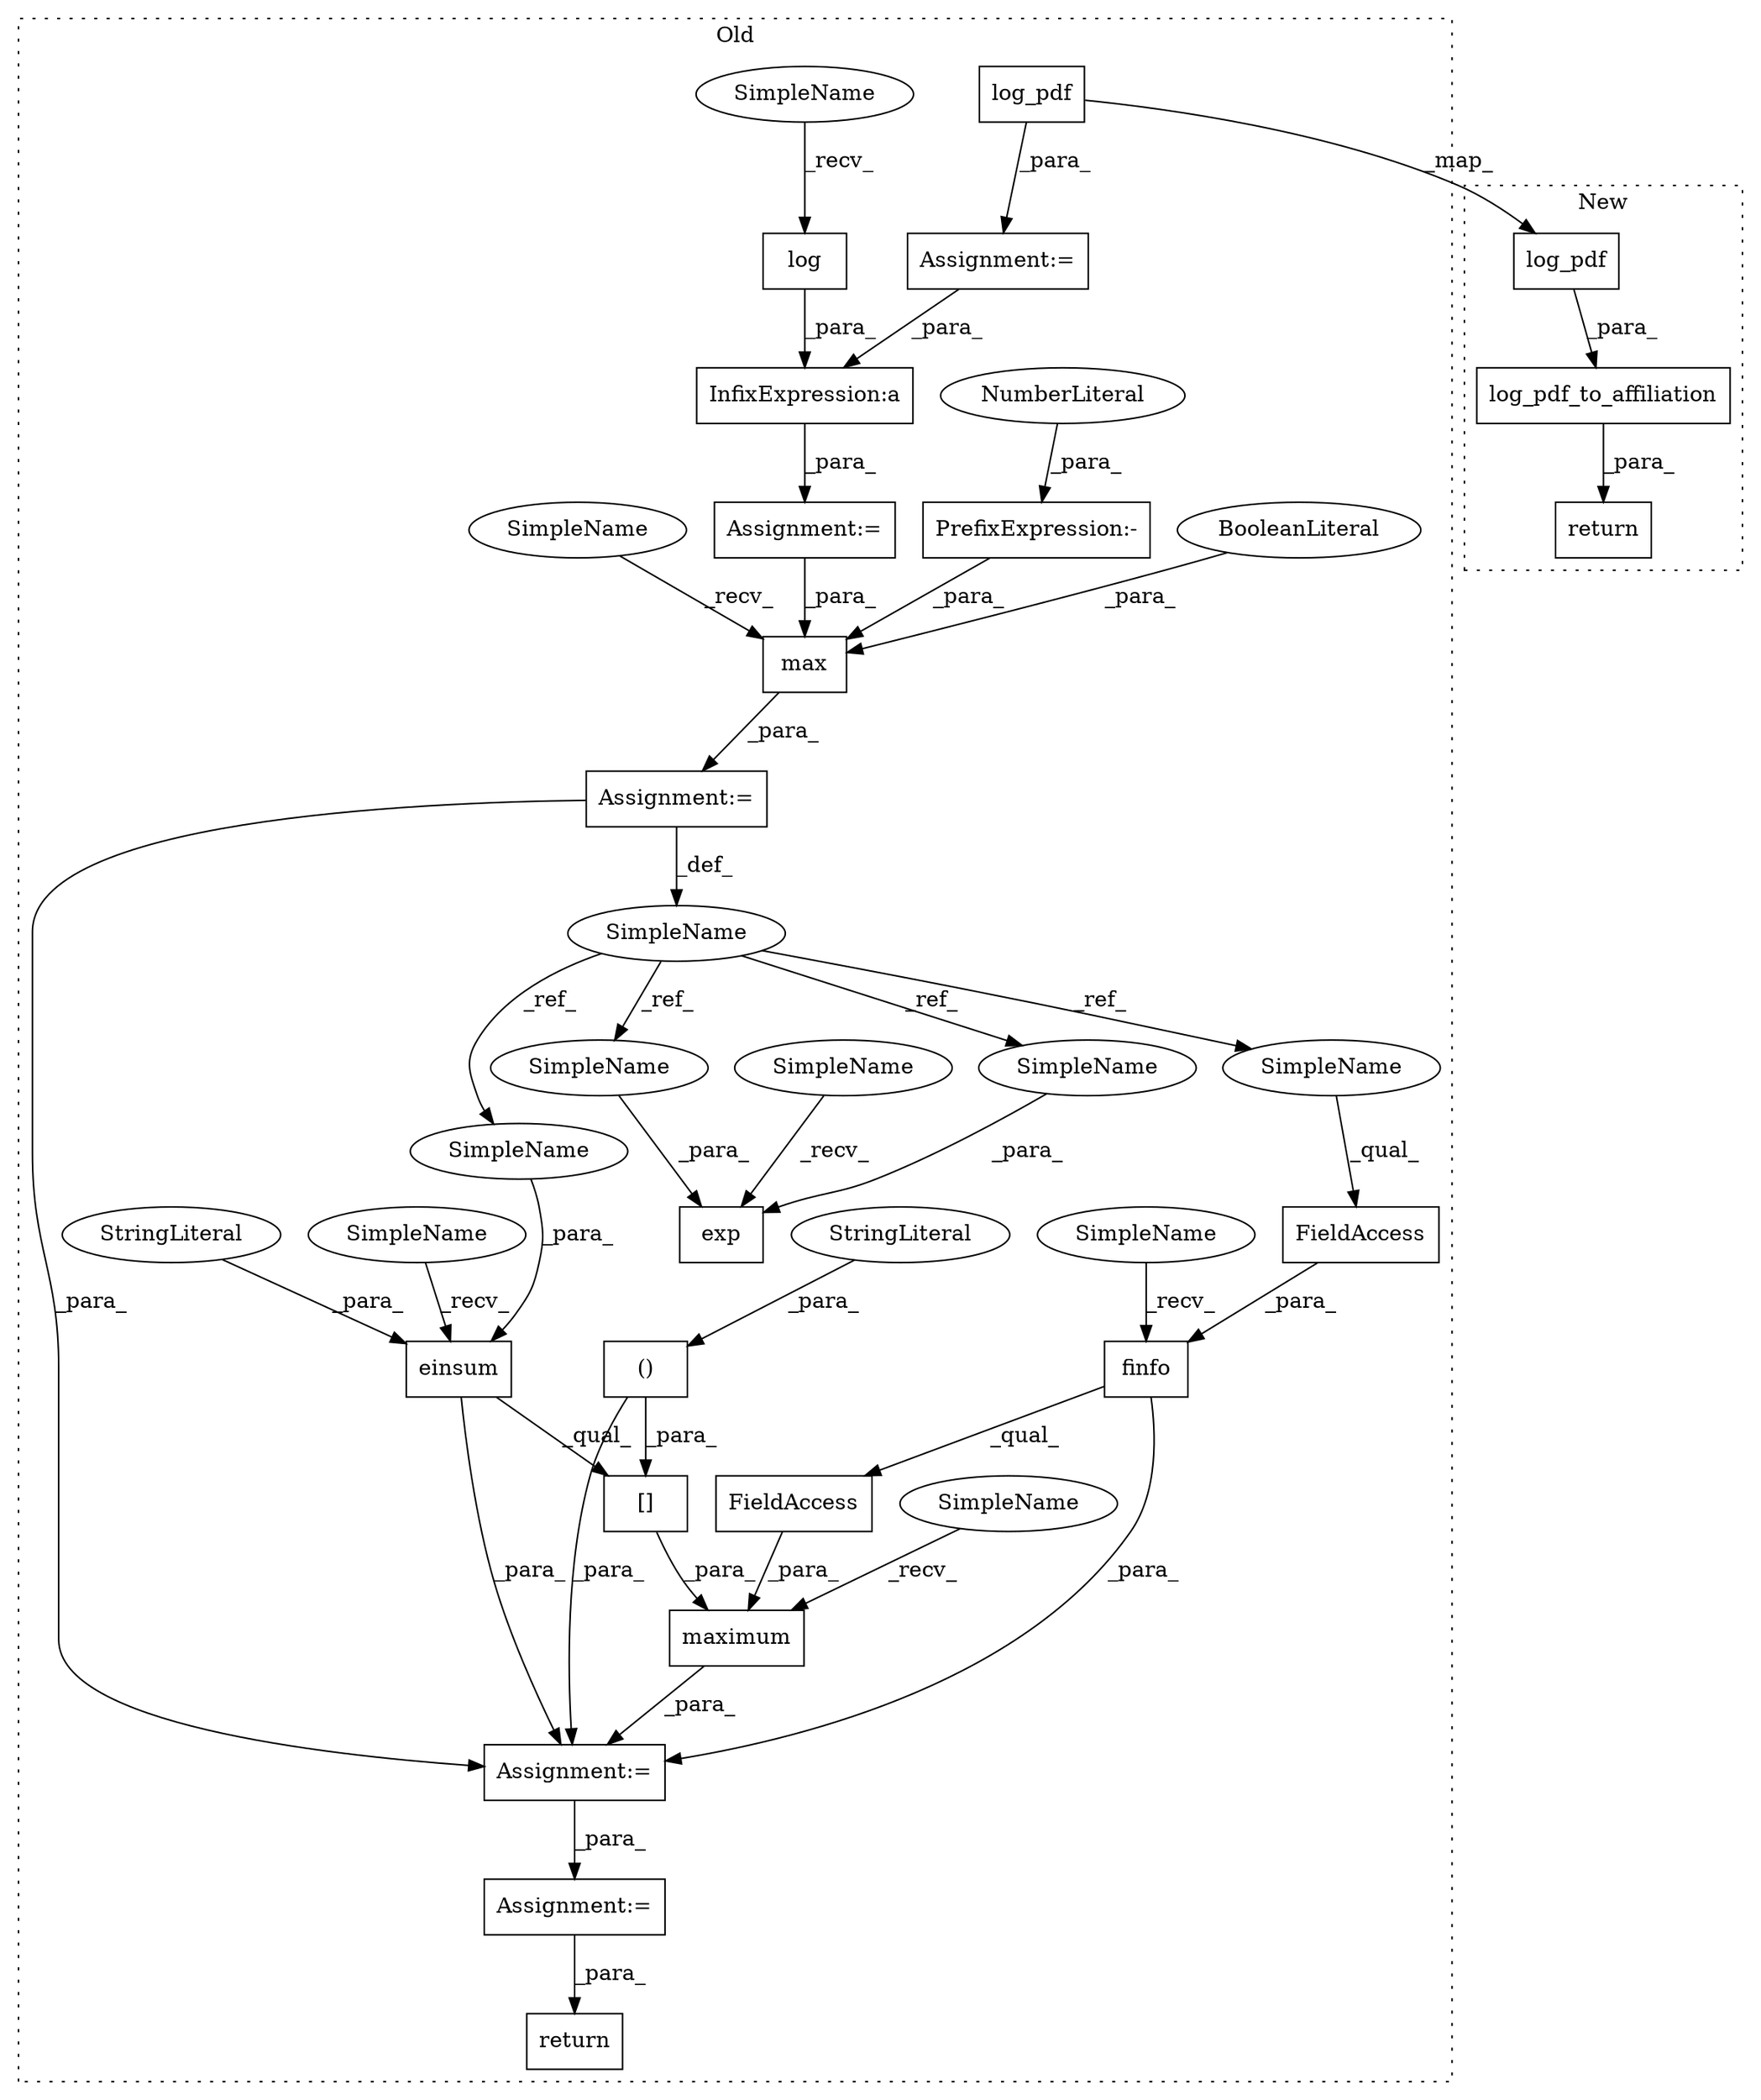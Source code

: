 digraph G {
subgraph cluster0 {
1 [label="maximum" a="32" s="934,1081" l="8,1" shape="box"];
3 [label="return" a="41" s="1118" l="7" shape="box"];
4 [label="Assignment:=" a="7" s="592" l="1" shape="box"];
5 [label="Assignment:=" a="7" s="1099" l="2" shape="box"];
6 [label="FieldAccess" a="22" s="1046" l="35" shape="box"];
7 [label="()" a="106" s="987" l="56" shape="box"];
8 [label="[]" a="2" s="942,1043" l="45,2" shape="box"];
9 [label="StringLiteral" a="45" s="987" l="16" shape="ellipse"];
10 [label="finfo" a="32" s="1052,1075" l="6,1" shape="box"];
11 [label="einsum" a="32" s="948,980" l="7,1" shape="box"];
12 [label="FieldAccess" a="22" s="1058" l="17" shape="box"];
13 [label="StringLiteral" a="45" s="955" l="13" shape="ellipse"];
15 [label="exp" a="32" s="882,909" l="4,1" shape="box"];
16 [label="Assignment:=" a="7" s="927" l="1" shape="box"];
17 [label="InfixExpression:a" a="27" s="810" l="3" shape="box"];
18 [label="max" a="32" s="846,869" l="4,1" shape="box"];
19 [label="log" a="32" s="730,745" l="4,1" shape="box"];
21 [label="log_pdf" a="32" s="602,704" l="8,1" shape="box"];
22 [label="BooleanLiteral" a="9" s="865" l="4" shape="ellipse"];
23 [label="SimpleName" a="42" s="827" l="11" shape="ellipse"];
24 [label="Assignment:=" a="7" s="838" l="2" shape="box"];
25 [label="Assignment:=" a="7" s="722" l="1" shape="box"];
26 [label="PrefixExpression:-" a="38" s="862" l="1" shape="box"];
27 [label="NumberLiteral" a="34" s="863" l="1" shape="ellipse"];
28 [label="SimpleName" a="42" s="928" l="5" shape="ellipse"];
29 [label="SimpleName" a="42" s="942" l="5" shape="ellipse"];
30 [label="SimpleName" a="42" s="724" l="5" shape="ellipse"];
31 [label="SimpleName" a="42" s="1046" l="5" shape="ellipse"];
32 [label="SimpleName" a="42" s="840" l="5" shape="ellipse"];
33 [label="SimpleName" a="42" s="876" l="5" shape="ellipse"];
34 [label="SimpleName" a="42" s="969" l="11" shape="ellipse"];
35 [label="SimpleName" a="42" s="886" l="11" shape="ellipse"];
36 [label="SimpleName" a="42" s="898" l="11" shape="ellipse"];
37 [label="SimpleName" a="42" s="1058" l="11" shape="ellipse"];
label = "Old";
style="dotted";
}
subgraph cluster1 {
2 [label="return" a="41" s="577" l="7" shape="box"];
14 [label="log_pdf_to_affiliation" a="32" s="584,795" l="23,1" shape="box"];
20 [label="log_pdf" a="32" s="692,794" l="8,1" shape="box"];
label = "New";
style="dotted";
}
1 -> 16 [label="_para_"];
4 -> 17 [label="_para_"];
5 -> 3 [label="_para_"];
6 -> 1 [label="_para_"];
7 -> 8 [label="_para_"];
7 -> 16 [label="_para_"];
8 -> 1 [label="_para_"];
9 -> 7 [label="_para_"];
10 -> 6 [label="_qual_"];
10 -> 16 [label="_para_"];
11 -> 8 [label="_qual_"];
11 -> 16 [label="_para_"];
12 -> 10 [label="_para_"];
13 -> 11 [label="_para_"];
14 -> 2 [label="_para_"];
16 -> 5 [label="_para_"];
17 -> 25 [label="_para_"];
18 -> 24 [label="_para_"];
19 -> 17 [label="_para_"];
20 -> 14 [label="_para_"];
21 -> 20 [label="_map_"];
21 -> 4 [label="_para_"];
22 -> 18 [label="_para_"];
23 -> 35 [label="_ref_"];
23 -> 36 [label="_ref_"];
23 -> 37 [label="_ref_"];
23 -> 34 [label="_ref_"];
24 -> 23 [label="_def_"];
24 -> 16 [label="_para_"];
25 -> 18 [label="_para_"];
26 -> 18 [label="_para_"];
27 -> 26 [label="_para_"];
28 -> 1 [label="_recv_"];
29 -> 11 [label="_recv_"];
30 -> 19 [label="_recv_"];
31 -> 10 [label="_recv_"];
32 -> 18 [label="_recv_"];
33 -> 15 [label="_recv_"];
34 -> 11 [label="_para_"];
35 -> 15 [label="_para_"];
36 -> 15 [label="_para_"];
37 -> 12 [label="_qual_"];
}